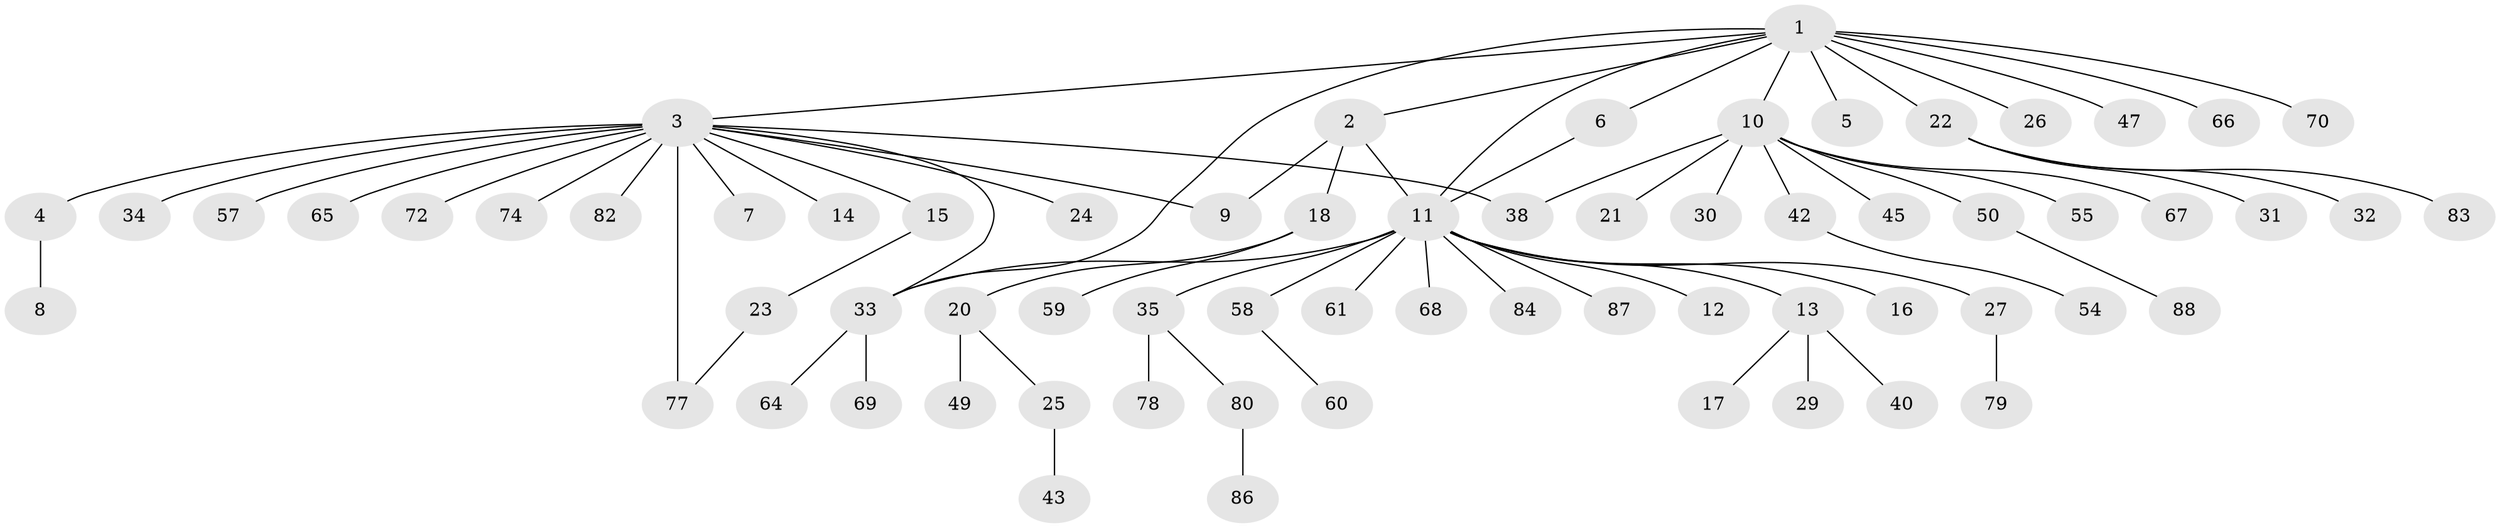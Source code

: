 // Generated by graph-tools (version 1.1) at 2025/51/02/27/25 19:51:57]
// undirected, 67 vertices, 73 edges
graph export_dot {
graph [start="1"]
  node [color=gray90,style=filled];
  1 [super="+36"];
  2 [super="+48"];
  3 [super="+19"];
  4;
  5;
  6;
  7;
  8;
  9;
  10 [super="+56"];
  11 [super="+37"];
  12;
  13 [super="+28"];
  14;
  15;
  16;
  17;
  18 [super="+76"];
  20 [super="+46"];
  21;
  22 [super="+62"];
  23 [super="+52"];
  24;
  25 [super="+41"];
  26;
  27 [super="+75"];
  29 [super="+53"];
  30;
  31 [super="+81"];
  32 [super="+73"];
  33 [super="+51"];
  34;
  35 [super="+39"];
  38 [super="+63"];
  40;
  42 [super="+44"];
  43;
  45;
  47;
  49;
  50;
  54;
  55;
  57 [super="+89"];
  58;
  59;
  60;
  61;
  64 [super="+71"];
  65;
  66;
  67;
  68;
  69;
  70;
  72;
  74;
  77;
  78;
  79;
  80;
  82 [super="+85"];
  83;
  84;
  86 [super="+90"];
  87;
  88;
  1 -- 2;
  1 -- 3;
  1 -- 5;
  1 -- 6;
  1 -- 10;
  1 -- 11;
  1 -- 22;
  1 -- 26;
  1 -- 33;
  1 -- 47;
  1 -- 70;
  1 -- 66;
  2 -- 9;
  2 -- 18;
  2 -- 11;
  3 -- 4;
  3 -- 7;
  3 -- 14;
  3 -- 15;
  3 -- 34;
  3 -- 65;
  3 -- 72;
  3 -- 74;
  3 -- 77;
  3 -- 82 [weight=2];
  3 -- 33;
  3 -- 24;
  3 -- 9;
  3 -- 57;
  3 -- 38;
  4 -- 8;
  6 -- 11;
  10 -- 21;
  10 -- 30;
  10 -- 38;
  10 -- 42;
  10 -- 45;
  10 -- 50;
  10 -- 55;
  10 -- 67;
  11 -- 12;
  11 -- 13;
  11 -- 16;
  11 -- 27;
  11 -- 33;
  11 -- 35;
  11 -- 58;
  11 -- 61;
  11 -- 68;
  11 -- 84;
  11 -- 87;
  13 -- 17;
  13 -- 29;
  13 -- 40;
  15 -- 23;
  18 -- 20;
  18 -- 59;
  20 -- 25;
  20 -- 49;
  22 -- 31;
  22 -- 32;
  22 -- 83;
  23 -- 77;
  25 -- 43;
  27 -- 79;
  33 -- 64;
  33 -- 69;
  35 -- 78;
  35 -- 80;
  42 -- 54;
  50 -- 88;
  58 -- 60;
  80 -- 86;
}
